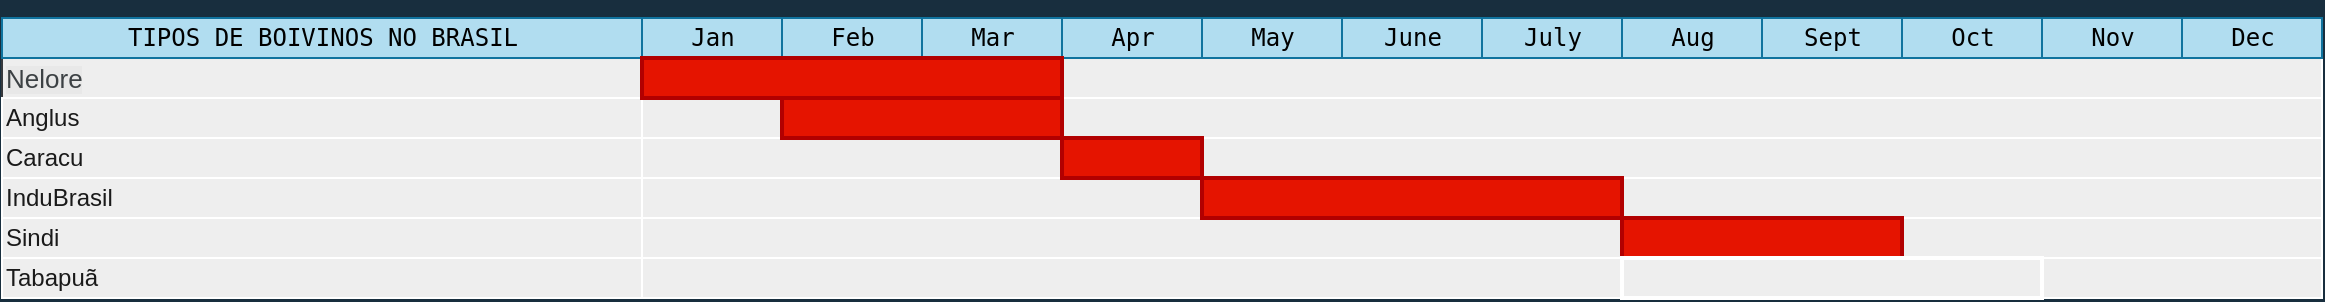 <mxfile version="16.6.4" type="github">
  <diagram name="Page-1" id="fc2ac565-0d4e-3f0d-88b0-a54af1634ed7">
    <mxGraphModel dx="868" dy="512" grid="1" gridSize="10" guides="1" tooltips="1" connect="0" arrows="1" fold="1" page="1" pageScale="1.5" pageWidth="1169" pageHeight="827" background="#182E3E" math="0" shadow="0">
      <root>
        <mxCell id="0" style=";html=1;" />
        <mxCell id="1" style=";html=1;" parent="0" />
        <mxCell id="75" value="&lt;span style=&quot;color: rgb(60 , 65 , 68) ; background-color: rgb(232 , 232 , 232)&quot;&gt;&lt;font style=&quot;font-size: 13px&quot;&gt;Nelore&lt;/font&gt;&lt;/span&gt;" style="align=left;html=1;fillColor=#eeeeee;strokeColor=#36393d;" parent="1" vertex="1">
          <mxGeometry x="297.0" y="150.0" width="320.0" height="20.0" as="geometry" />
        </mxCell>
        <mxCell id="80" value="Anglus" style="align=left;strokeColor=#FFFFFF;html=1;fillColor=#EEEEEE;fontColor=#1A1A1A;" parent="1" vertex="1">
          <mxGeometry x="297" y="170.0" width="320" height="20" as="geometry" />
        </mxCell>
        <mxCell id="85" value="Caracu" style="align=left;strokeColor=#FFFFFF;html=1;fillColor=#EEEEEE;fontColor=#1A1A1A;" parent="1" vertex="1">
          <mxGeometry x="297.0" y="190.0" width="320.0" height="20" as="geometry" />
        </mxCell>
        <mxCell id="90" value="InduBrasil" style="align=left;strokeColor=#FFFFFF;html=1;fillColor=#EEEEEE;fontColor=#1A1A1A;" parent="1" vertex="1">
          <mxGeometry x="297.0" y="210.0" width="320.0" height="20" as="geometry" />
        </mxCell>
        <mxCell id="95" value="Sindi" style="align=left;strokeColor=#FFFFFF;html=1;fillColor=#EEEEEE;fontColor=#1A1A1A;" parent="1" vertex="1">
          <mxGeometry x="297.0" y="230.0" width="320.0" height="20" as="geometry" />
        </mxCell>
        <mxCell id="100" value="Tabapuã" style="align=left;strokeColor=#FFFFFF;html=1;fillColor=#EEEEEE;fontColor=#1A1A1A;" parent="1" vertex="1">
          <mxGeometry x="297.0" y="250.0" width="320.0" height="20" as="geometry" />
        </mxCell>
        <mxCell id="2" value="&lt;pre&gt;TIPOS DE BOIVINOS NO BRASIL&lt;/pre&gt;" style="strokeWidth=1;fontStyle=0;html=1;fillColor=#b1ddf0;strokeColor=#10739e;" parent="1" vertex="1">
          <mxGeometry x="297" y="130" width="320" height="20" as="geometry" />
        </mxCell>
        <mxCell id="67c90442a009f359-291" value="" style="align=left;strokeColor=#FFFFFF;html=1;fillColor=#EEEEEE;fontColor=#1A1A1A;" parent="1" vertex="1">
          <mxGeometry x="617" y="150" width="840" height="20" as="geometry" />
        </mxCell>
        <mxCell id="4" value="&lt;pre&gt;Jan&lt;/pre&gt;" style="strokeWidth=1;fontStyle=0;html=1;fillColor=#b1ddf0;strokeColor=#10739e;" parent="1" vertex="1">
          <mxGeometry x="617" y="130" width="70" height="20" as="geometry" />
        </mxCell>
        <mxCell id="67c90442a009f359-278" value="&lt;pre&gt;Feb&lt;/pre&gt;" style="strokeWidth=1;fontStyle=0;html=1;fillColor=#b1ddf0;strokeColor=#10739e;" parent="1" vertex="1">
          <mxGeometry x="687" y="130" width="70" height="20" as="geometry" />
        </mxCell>
        <mxCell id="67c90442a009f359-279" value="&lt;pre&gt;Mar&lt;/pre&gt;" style="strokeWidth=1;fontStyle=0;html=1;fillColor=#b1ddf0;strokeColor=#10739e;" parent="1" vertex="1">
          <mxGeometry x="757" y="130" width="70" height="20" as="geometry" />
        </mxCell>
        <mxCell id="67c90442a009f359-280" value="&lt;pre&gt;Apr&lt;/pre&gt;" style="strokeWidth=1;fontStyle=0;html=1;fillColor=#b1ddf0;strokeColor=#10739e;" parent="1" vertex="1">
          <mxGeometry x="827" y="130" width="70" height="20" as="geometry" />
        </mxCell>
        <mxCell id="67c90442a009f359-281" value="&lt;pre&gt;May&lt;/pre&gt;" style="strokeWidth=1;fontStyle=0;html=1;fillColor=#b1ddf0;strokeColor=#10739e;" parent="1" vertex="1">
          <mxGeometry x="897" y="130" width="70" height="20" as="geometry" />
        </mxCell>
        <mxCell id="67c90442a009f359-282" value="&lt;pre&gt;June&lt;/pre&gt;" style="strokeWidth=1;fontStyle=0;html=1;fillColor=#b1ddf0;strokeColor=#10739e;" parent="1" vertex="1">
          <mxGeometry x="967" y="130" width="70" height="20" as="geometry" />
        </mxCell>
        <mxCell id="67c90442a009f359-283" value="&lt;pre&gt;July&lt;/pre&gt;" style="strokeWidth=1;fontStyle=0;html=1;fillColor=#b1ddf0;strokeColor=#10739e;" parent="1" vertex="1">
          <mxGeometry x="1037" y="130" width="70" height="20" as="geometry" />
        </mxCell>
        <mxCell id="67c90442a009f359-284" value="&lt;pre&gt;Aug&lt;/pre&gt;" style="strokeWidth=1;fontStyle=0;html=1;fillColor=#b1ddf0;strokeColor=#10739e;" parent="1" vertex="1">
          <mxGeometry x="1107" y="130" width="70" height="20" as="geometry" />
        </mxCell>
        <mxCell id="67c90442a009f359-285" value="&lt;pre&gt;Sept&lt;/pre&gt;" style="strokeWidth=1;fontStyle=0;html=1;fillColor=#b1ddf0;strokeColor=#10739e;" parent="1" vertex="1">
          <mxGeometry x="1177" y="130" width="70" height="20" as="geometry" />
        </mxCell>
        <mxCell id="67c90442a009f359-286" value="&lt;pre&gt;Oct&lt;/pre&gt;" style="strokeWidth=1;fontStyle=0;html=1;fillColor=#b1ddf0;strokeColor=#10739e;" parent="1" vertex="1">
          <mxGeometry x="1247" y="130" width="70" height="20" as="geometry" />
        </mxCell>
        <mxCell id="67c90442a009f359-287" value="&lt;pre&gt;Nov&lt;/pre&gt;" style="strokeWidth=1;fontStyle=0;html=1;fillColor=#b1ddf0;strokeColor=#10739e;" parent="1" vertex="1">
          <mxGeometry x="1317" y="130" width="70" height="20" as="geometry" />
        </mxCell>
        <mxCell id="67c90442a009f359-288" value="&lt;pre&gt;Dec&lt;/pre&gt;" style="strokeWidth=1;fontStyle=0;html=1;fillColor=#b1ddf0;strokeColor=#10739e;" parent="1" vertex="1">
          <mxGeometry x="1387" y="130" width="70" height="20" as="geometry" />
        </mxCell>
        <mxCell id="67c90442a009f359-292" value="" style="align=left;strokeColor=#FFFFFF;html=1;fillColor=#EEEEEE;fontColor=#1A1A1A;" parent="1" vertex="1">
          <mxGeometry x="617" y="170" width="840" height="20" as="geometry" />
        </mxCell>
        <mxCell id="67c90442a009f359-293" value="" style="align=left;strokeColor=#FFFFFF;html=1;fillColor=#EEEEEE;fontColor=#1A1A1A;" parent="1" vertex="1">
          <mxGeometry x="617" y="190" width="840" height="20" as="geometry" />
        </mxCell>
        <mxCell id="67c90442a009f359-294" value="" style="align=left;strokeColor=#FFFFFF;html=1;fillColor=#EEEEEE;fontColor=#1A1A1A;" parent="1" vertex="1">
          <mxGeometry x="617" y="210" width="840" height="20" as="geometry" />
        </mxCell>
        <mxCell id="67c90442a009f359-295" value="" style="align=left;strokeColor=#FFFFFF;html=1;fillColor=#EEEEEE;fontColor=#1A1A1A;" parent="1" vertex="1">
          <mxGeometry x="617" y="230" width="840" height="20" as="geometry" />
        </mxCell>
        <mxCell id="67c90442a009f359-296" value="" style="align=left;strokeColor=#FFFFFF;html=1;fillColor=#EEEEEE;fontColor=#1A1A1A;" parent="1" vertex="1">
          <mxGeometry x="617" y="250" width="840" height="20" as="geometry" />
        </mxCell>
        <mxCell id="67c90442a009f359-299" value="" style="whiteSpace=wrap;html=1;strokeWidth=2;fillColor=#e51400;fontSize=14;align=center;strokeColor=#B20000;fontColor=#ffffff;" parent="1" vertex="1">
          <mxGeometry x="617" y="150" width="210" height="20" as="geometry" />
        </mxCell>
        <mxCell id="67c90442a009f359-300" value="" style="whiteSpace=wrap;html=1;strokeWidth=2;fillColor=#e51400;fontSize=14;align=center;strokeColor=#B20000;fontColor=#ffffff;" parent="1" vertex="1">
          <mxGeometry x="687" y="170" width="140" height="20" as="geometry" />
        </mxCell>
        <mxCell id="67c90442a009f359-301" value="" style="whiteSpace=wrap;html=1;strokeWidth=2;fillColor=#e51400;fontSize=14;align=center;strokeColor=#B20000;fontColor=#ffffff;" parent="1" vertex="1">
          <mxGeometry x="827" y="190" width="70" height="20" as="geometry" />
        </mxCell>
        <mxCell id="67c90442a009f359-302" value="" style="whiteSpace=wrap;html=1;strokeWidth=2;fillColor=#e51400;fontSize=14;align=center;strokeColor=#B20000;fontColor=#ffffff;" parent="1" vertex="1">
          <mxGeometry x="897" y="210" width="210" height="20" as="geometry" />
        </mxCell>
        <mxCell id="67c90442a009f359-303" value="" style="whiteSpace=wrap;html=1;strokeWidth=2;fillColor=#e51400;fontSize=14;align=center;strokeColor=#B20000;fontColor=#ffffff;rounded=0;glass=0;" parent="1" vertex="1">
          <mxGeometry x="1107" y="230" width="140" height="20" as="geometry" />
        </mxCell>
        <mxCell id="67c90442a009f359-304" value="" style="whiteSpace=wrap;html=1;strokeWidth=2;fillColor=#EEEEEE;fontSize=14;align=center;strokeColor=#FFFFFF;fontColor=#1A1A1A;" parent="1" vertex="1">
          <mxGeometry x="1107" y="250" width="210" height="20" as="geometry" />
        </mxCell>
      </root>
    </mxGraphModel>
  </diagram>
</mxfile>
